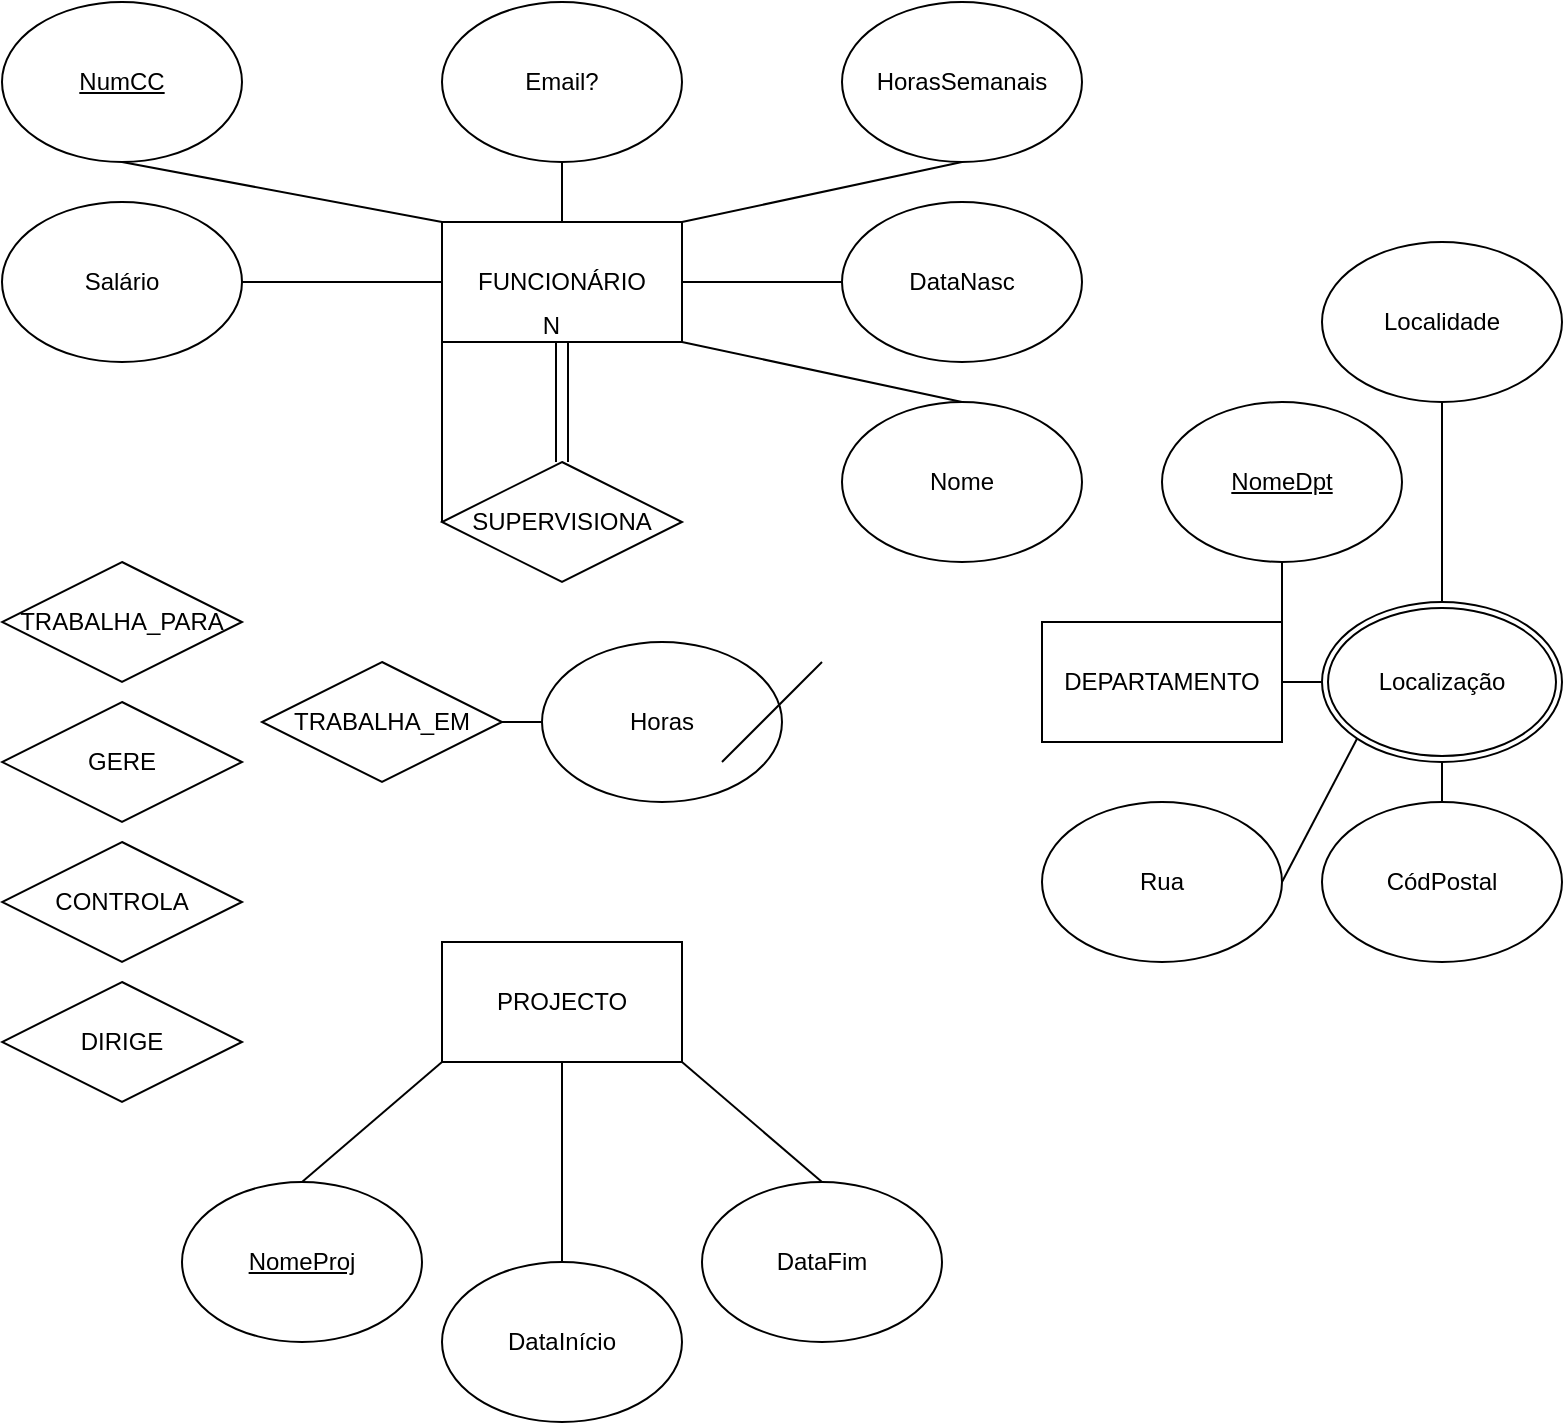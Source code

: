 <mxfile version="28.2.3">
  <diagram name="Página-1" id="1NzCJRXdn3C7kKkyMJJr">
    <mxGraphModel dx="1186" dy="703" grid="1" gridSize="10" guides="1" tooltips="1" connect="1" arrows="1" fold="1" page="1" pageScale="1" pageWidth="827" pageHeight="1169" math="0" shadow="0">
      <root>
        <mxCell id="0" />
        <mxCell id="1" parent="0" />
        <mxCell id="PzM_4FoEt6uCdldCA-pi-2" value="FUNCIONÁRIO" style="rounded=0;whiteSpace=wrap;html=1;" parent="1" vertex="1">
          <mxGeometry x="250" y="120" width="120" height="60" as="geometry" />
        </mxCell>
        <mxCell id="PzM_4FoEt6uCdldCA-pi-3" value="&lt;u&gt;NumCC&lt;/u&gt;" style="ellipse;whiteSpace=wrap;html=1;" parent="1" vertex="1">
          <mxGeometry x="30" y="10" width="120" height="80" as="geometry" />
        </mxCell>
        <mxCell id="PzM_4FoEt6uCdldCA-pi-4" value="Email?" style="ellipse;whiteSpace=wrap;html=1;" parent="1" vertex="1">
          <mxGeometry x="250" y="10" width="120" height="80" as="geometry" />
        </mxCell>
        <mxCell id="PzM_4FoEt6uCdldCA-pi-6" value="HorasSemanais" style="ellipse;whiteSpace=wrap;html=1;" parent="1" vertex="1">
          <mxGeometry x="450" y="10" width="120" height="80" as="geometry" />
        </mxCell>
        <mxCell id="PzM_4FoEt6uCdldCA-pi-7" value="" style="endArrow=none;html=1;rounded=0;entryX=0.5;entryY=1;entryDx=0;entryDy=0;" parent="1" target="PzM_4FoEt6uCdldCA-pi-3" edge="1">
          <mxGeometry width="50" height="50" relative="1" as="geometry">
            <mxPoint x="250" y="120" as="sourcePoint" />
            <mxPoint x="300" y="70" as="targetPoint" />
          </mxGeometry>
        </mxCell>
        <mxCell id="PzM_4FoEt6uCdldCA-pi-8" value="" style="endArrow=none;html=1;rounded=0;entryX=0.5;entryY=1;entryDx=0;entryDy=0;exitX=0.5;exitY=0;exitDx=0;exitDy=0;" parent="1" target="PzM_4FoEt6uCdldCA-pi-4" edge="1" source="PzM_4FoEt6uCdldCA-pi-2">
          <mxGeometry width="50" height="50" relative="1" as="geometry">
            <mxPoint x="280" y="120" as="sourcePoint" />
            <mxPoint x="330" y="70" as="targetPoint" />
          </mxGeometry>
        </mxCell>
        <mxCell id="PzM_4FoEt6uCdldCA-pi-9" value="" style="endArrow=none;html=1;rounded=0;entryX=0.5;entryY=1;entryDx=0;entryDy=0;" parent="1" target="PzM_4FoEt6uCdldCA-pi-6" edge="1">
          <mxGeometry width="50" height="50" relative="1" as="geometry">
            <mxPoint x="370" y="120" as="sourcePoint" />
            <mxPoint x="420" y="70" as="targetPoint" />
          </mxGeometry>
        </mxCell>
        <mxCell id="PzM_4FoEt6uCdldCA-pi-11" value="DEPARTAMENTO" style="rounded=0;whiteSpace=wrap;html=1;" parent="1" vertex="1">
          <mxGeometry x="550" y="320" width="120" height="60" as="geometry" />
        </mxCell>
        <mxCell id="PzM_4FoEt6uCdldCA-pi-12" value="" style="endArrow=none;html=1;rounded=0;entryX=0.5;entryY=1;entryDx=0;entryDy=0;" parent="1" target="PzM_4FoEt6uCdldCA-pi-13" edge="1">
          <mxGeometry width="50" height="50" relative="1" as="geometry">
            <mxPoint x="670" y="320" as="sourcePoint" />
            <mxPoint x="720" y="270" as="targetPoint" />
          </mxGeometry>
        </mxCell>
        <mxCell id="PzM_4FoEt6uCdldCA-pi-13" value="&lt;u&gt;NomeDpt&lt;/u&gt;" style="ellipse;whiteSpace=wrap;html=1;" parent="1" vertex="1">
          <mxGeometry x="610" y="210" width="120" height="80" as="geometry" />
        </mxCell>
        <mxCell id="PzM_4FoEt6uCdldCA-pi-15" value="" style="endArrow=none;html=1;rounded=0;exitX=1;exitY=0.5;exitDx=0;exitDy=0;entryX=0;entryY=0.5;entryDx=0;entryDy=0;" parent="1" source="PzM_4FoEt6uCdldCA-pi-11" edge="1" target="PzM_4FoEt6uCdldCA-pi-25">
          <mxGeometry width="50" height="50" relative="1" as="geometry">
            <mxPoint x="670" y="350" as="sourcePoint" />
            <mxPoint x="750" y="420" as="targetPoint" />
            <Array as="points" />
          </mxGeometry>
        </mxCell>
        <mxCell id="PzM_4FoEt6uCdldCA-pi-18" value="PROJECTO" style="rounded=0;whiteSpace=wrap;html=1;" parent="1" vertex="1">
          <mxGeometry x="250" y="480" width="120" height="60" as="geometry" />
        </mxCell>
        <mxCell id="PzM_4FoEt6uCdldCA-pi-19" value="" style="endArrow=none;html=1;rounded=0;exitX=0.5;exitY=0;exitDx=0;exitDy=0;" parent="1" source="PzM_4FoEt6uCdldCA-pi-20" edge="1">
          <mxGeometry width="50" height="50" relative="1" as="geometry">
            <mxPoint x="200" y="590" as="sourcePoint" />
            <mxPoint x="250" y="540" as="targetPoint" />
          </mxGeometry>
        </mxCell>
        <mxCell id="PzM_4FoEt6uCdldCA-pi-20" value="&lt;u&gt;NomeProj&lt;/u&gt;" style="ellipse;whiteSpace=wrap;html=1;" parent="1" vertex="1">
          <mxGeometry x="120" y="600" width="120" height="80" as="geometry" />
        </mxCell>
        <mxCell id="PzM_4FoEt6uCdldCA-pi-21" value="DataInício" style="ellipse;whiteSpace=wrap;html=1;" parent="1" vertex="1">
          <mxGeometry x="250" y="640" width="120" height="80" as="geometry" />
        </mxCell>
        <mxCell id="PzM_4FoEt6uCdldCA-pi-22" value="DataFim" style="ellipse;whiteSpace=wrap;html=1;" parent="1" vertex="1">
          <mxGeometry x="380" y="600" width="120" height="80" as="geometry" />
        </mxCell>
        <mxCell id="PzM_4FoEt6uCdldCA-pi-23" value="" style="endArrow=none;html=1;rounded=0;exitX=0.5;exitY=0;exitDx=0;exitDy=0;" parent="1" source="PzM_4FoEt6uCdldCA-pi-21" edge="1">
          <mxGeometry width="50" height="50" relative="1" as="geometry">
            <mxPoint x="310" y="630" as="sourcePoint" />
            <mxPoint x="310" y="540" as="targetPoint" />
          </mxGeometry>
        </mxCell>
        <mxCell id="PzM_4FoEt6uCdldCA-pi-24" value="" style="endArrow=none;html=1;rounded=0;entryX=0.5;entryY=0;entryDx=0;entryDy=0;" parent="1" target="PzM_4FoEt6uCdldCA-pi-22" edge="1">
          <mxGeometry width="50" height="50" relative="1" as="geometry">
            <mxPoint x="370" y="540" as="sourcePoint" />
            <mxPoint x="420" y="490" as="targetPoint" />
          </mxGeometry>
        </mxCell>
        <mxCell id="PzM_4FoEt6uCdldCA-pi-25" value="Localização" style="ellipse;shape=doubleEllipse;margin=3;whiteSpace=wrap;html=1;align=center;" parent="1" vertex="1">
          <mxGeometry x="690" y="310" width="120" height="80" as="geometry" />
        </mxCell>
        <mxCell id="PzM_4FoEt6uCdldCA-pi-29" value="DataNasc" style="ellipse;whiteSpace=wrap;html=1;" parent="1" vertex="1">
          <mxGeometry x="450" y="110" width="120" height="80" as="geometry" />
        </mxCell>
        <mxCell id="PzM_4FoEt6uCdldCA-pi-30" value="" style="endArrow=none;html=1;rounded=0;entryX=0;entryY=0.5;entryDx=0;entryDy=0;" parent="1" target="PzM_4FoEt6uCdldCA-pi-29" edge="1">
          <mxGeometry width="50" height="50" relative="1" as="geometry">
            <mxPoint x="370" y="150" as="sourcePoint" />
            <mxPoint x="420" y="100" as="targetPoint" />
          </mxGeometry>
        </mxCell>
        <mxCell id="PzM_4FoEt6uCdldCA-pi-31" value="" style="endArrow=none;html=1;rounded=0;exitX=1;exitY=0.5;exitDx=0;exitDy=0;entryX=0;entryY=0.5;entryDx=0;entryDy=0;" parent="1" source="PzM_4FoEt6uCdldCA-pi-32" edge="1" target="PzM_4FoEt6uCdldCA-pi-2">
          <mxGeometry width="50" height="50" relative="1" as="geometry">
            <mxPoint x="100" y="230" as="sourcePoint" />
            <mxPoint x="250" y="180" as="targetPoint" />
          </mxGeometry>
        </mxCell>
        <mxCell id="PzM_4FoEt6uCdldCA-pi-32" value="Salário" style="ellipse;whiteSpace=wrap;html=1;" parent="1" vertex="1">
          <mxGeometry x="30" y="110" width="120" height="80" as="geometry" />
        </mxCell>
        <mxCell id="PzM_4FoEt6uCdldCA-pi-33" value="Nome" style="ellipse;whiteSpace=wrap;html=1;" parent="1" vertex="1">
          <mxGeometry x="450" y="210" width="120" height="80" as="geometry" />
        </mxCell>
        <mxCell id="PzM_4FoEt6uCdldCA-pi-34" value="" style="endArrow=none;html=1;rounded=0;entryX=0.5;entryY=0;entryDx=0;entryDy=0;" parent="1" target="PzM_4FoEt6uCdldCA-pi-33" edge="1">
          <mxGeometry width="50" height="50" relative="1" as="geometry">
            <mxPoint x="370" y="180" as="sourcePoint" />
            <mxPoint x="420" y="130" as="targetPoint" />
          </mxGeometry>
        </mxCell>
        <mxCell id="PzM_4FoEt6uCdldCA-pi-37" value="CódPostal" style="ellipse;whiteSpace=wrap;html=1;" parent="1" vertex="1">
          <mxGeometry x="690" y="410" width="120" height="80" as="geometry" />
        </mxCell>
        <mxCell id="PzM_4FoEt6uCdldCA-pi-38" value="Localidade" style="ellipse;whiteSpace=wrap;html=1;" parent="1" vertex="1">
          <mxGeometry x="690" y="130" width="120" height="80" as="geometry" />
        </mxCell>
        <mxCell id="PzM_4FoEt6uCdldCA-pi-39" value="Rua" style="ellipse;whiteSpace=wrap;html=1;" parent="1" vertex="1">
          <mxGeometry x="550" y="410" width="120" height="80" as="geometry" />
        </mxCell>
        <mxCell id="PzM_4FoEt6uCdldCA-pi-40" value="" style="endArrow=none;html=1;rounded=0;entryX=0.5;entryY=1;entryDx=0;entryDy=0;" parent="1" edge="1" target="PzM_4FoEt6uCdldCA-pi-38">
          <mxGeometry width="50" height="50" relative="1" as="geometry">
            <mxPoint x="750" y="310" as="sourcePoint" />
            <mxPoint x="800" y="260" as="targetPoint" />
          </mxGeometry>
        </mxCell>
        <mxCell id="PzM_4FoEt6uCdldCA-pi-41" value="" style="endArrow=none;html=1;rounded=0;entryX=0;entryY=1;entryDx=0;entryDy=0;exitX=1;exitY=0.5;exitDx=0;exitDy=0;" parent="1" target="PzM_4FoEt6uCdldCA-pi-25" edge="1" source="PzM_4FoEt6uCdldCA-pi-39">
          <mxGeometry width="50" height="50" relative="1" as="geometry">
            <mxPoint x="690" y="490" as="sourcePoint" />
            <mxPoint x="710" y="380" as="targetPoint" />
          </mxGeometry>
        </mxCell>
        <mxCell id="PzM_4FoEt6uCdldCA-pi-42" value="" style="endArrow=none;html=1;rounded=0;entryX=0.5;entryY=1;entryDx=0;entryDy=0;" parent="1" target="PzM_4FoEt6uCdldCA-pi-25" edge="1">
          <mxGeometry width="50" height="50" relative="1" as="geometry">
            <mxPoint x="750" y="410" as="sourcePoint" />
            <mxPoint x="800" y="470" as="targetPoint" />
          </mxGeometry>
        </mxCell>
        <mxCell id="anEACGlmqIv2S7f9aAdS-1" value="SUPERVISIONA" style="shape=rhombus;perimeter=rhombusPerimeter;whiteSpace=wrap;html=1;align=center;" vertex="1" parent="1">
          <mxGeometry x="250" y="240" width="120" height="60" as="geometry" />
        </mxCell>
        <mxCell id="anEACGlmqIv2S7f9aAdS-2" value="TRABALHA_PARA" style="shape=rhombus;perimeter=rhombusPerimeter;whiteSpace=wrap;html=1;align=center;" vertex="1" parent="1">
          <mxGeometry x="30" y="290" width="120" height="60" as="geometry" />
        </mxCell>
        <mxCell id="anEACGlmqIv2S7f9aAdS-3" value="GERE" style="shape=rhombus;perimeter=rhombusPerimeter;whiteSpace=wrap;html=1;align=center;" vertex="1" parent="1">
          <mxGeometry x="30" y="360" width="120" height="60" as="geometry" />
        </mxCell>
        <mxCell id="anEACGlmqIv2S7f9aAdS-4" value="CONTROLA" style="shape=rhombus;perimeter=rhombusPerimeter;whiteSpace=wrap;html=1;align=center;" vertex="1" parent="1">
          <mxGeometry x="30" y="430" width="120" height="60" as="geometry" />
        </mxCell>
        <mxCell id="anEACGlmqIv2S7f9aAdS-5" value="DIRIGE" style="shape=rhombus;perimeter=rhombusPerimeter;whiteSpace=wrap;html=1;align=center;" vertex="1" parent="1">
          <mxGeometry x="30" y="500" width="120" height="60" as="geometry" />
        </mxCell>
        <mxCell id="anEACGlmqIv2S7f9aAdS-6" value="TRABALHA_EM" style="shape=rhombus;perimeter=rhombusPerimeter;whiteSpace=wrap;html=1;align=center;" vertex="1" parent="1">
          <mxGeometry x="160" y="340" width="120" height="60" as="geometry" />
        </mxCell>
        <mxCell id="anEACGlmqIv2S7f9aAdS-7" value="Horas" style="ellipse;whiteSpace=wrap;html=1;" vertex="1" parent="1">
          <mxGeometry x="300" y="330" width="120" height="80" as="geometry" />
        </mxCell>
        <mxCell id="anEACGlmqIv2S7f9aAdS-8" value="" style="endArrow=none;html=1;rounded=0;entryX=0;entryY=0.5;entryDx=0;entryDy=0;exitX=1;exitY=0.5;exitDx=0;exitDy=0;" edge="1" parent="1" source="anEACGlmqIv2S7f9aAdS-6" target="anEACGlmqIv2S7f9aAdS-7">
          <mxGeometry width="50" height="50" relative="1" as="geometry">
            <mxPoint x="680" y="580" as="sourcePoint" />
            <mxPoint x="730" y="530" as="targetPoint" />
          </mxGeometry>
        </mxCell>
        <mxCell id="anEACGlmqIv2S7f9aAdS-9" value="" style="endArrow=none;html=1;rounded=0;" edge="1" parent="1">
          <mxGeometry width="50" height="50" relative="1" as="geometry">
            <mxPoint x="390" y="390" as="sourcePoint" />
            <mxPoint x="440" y="340" as="targetPoint" />
          </mxGeometry>
        </mxCell>
        <mxCell id="anEACGlmqIv2S7f9aAdS-11" value="" style="shape=link;html=1;rounded=0;exitX=0.5;exitY=0;exitDx=0;exitDy=0;entryX=0.5;entryY=1;entryDx=0;entryDy=0;width=6;" edge="1" parent="1" source="anEACGlmqIv2S7f9aAdS-1" target="PzM_4FoEt6uCdldCA-pi-2">
          <mxGeometry relative="1" as="geometry">
            <mxPoint x="370" y="220" as="sourcePoint" />
            <mxPoint x="530" y="220" as="targetPoint" />
            <Array as="points">
              <mxPoint x="310" y="210" />
            </Array>
          </mxGeometry>
        </mxCell>
        <mxCell id="anEACGlmqIv2S7f9aAdS-12" value="N" style="resizable=0;html=1;whiteSpace=wrap;align=right;verticalAlign=bottom;" connectable="0" vertex="1" parent="anEACGlmqIv2S7f9aAdS-11">
          <mxGeometry x="1" relative="1" as="geometry" />
        </mxCell>
        <mxCell id="anEACGlmqIv2S7f9aAdS-15" value="" style="endArrow=none;html=1;rounded=0;entryX=0;entryY=1;entryDx=0;entryDy=0;exitX=0;exitY=0.5;exitDx=0;exitDy=0;" edge="1" parent="1" source="anEACGlmqIv2S7f9aAdS-1" target="PzM_4FoEt6uCdldCA-pi-2">
          <mxGeometry width="50" height="50" relative="1" as="geometry">
            <mxPoint x="250" y="250" as="sourcePoint" />
            <mxPoint x="300" y="200" as="targetPoint" />
          </mxGeometry>
        </mxCell>
      </root>
    </mxGraphModel>
  </diagram>
</mxfile>
